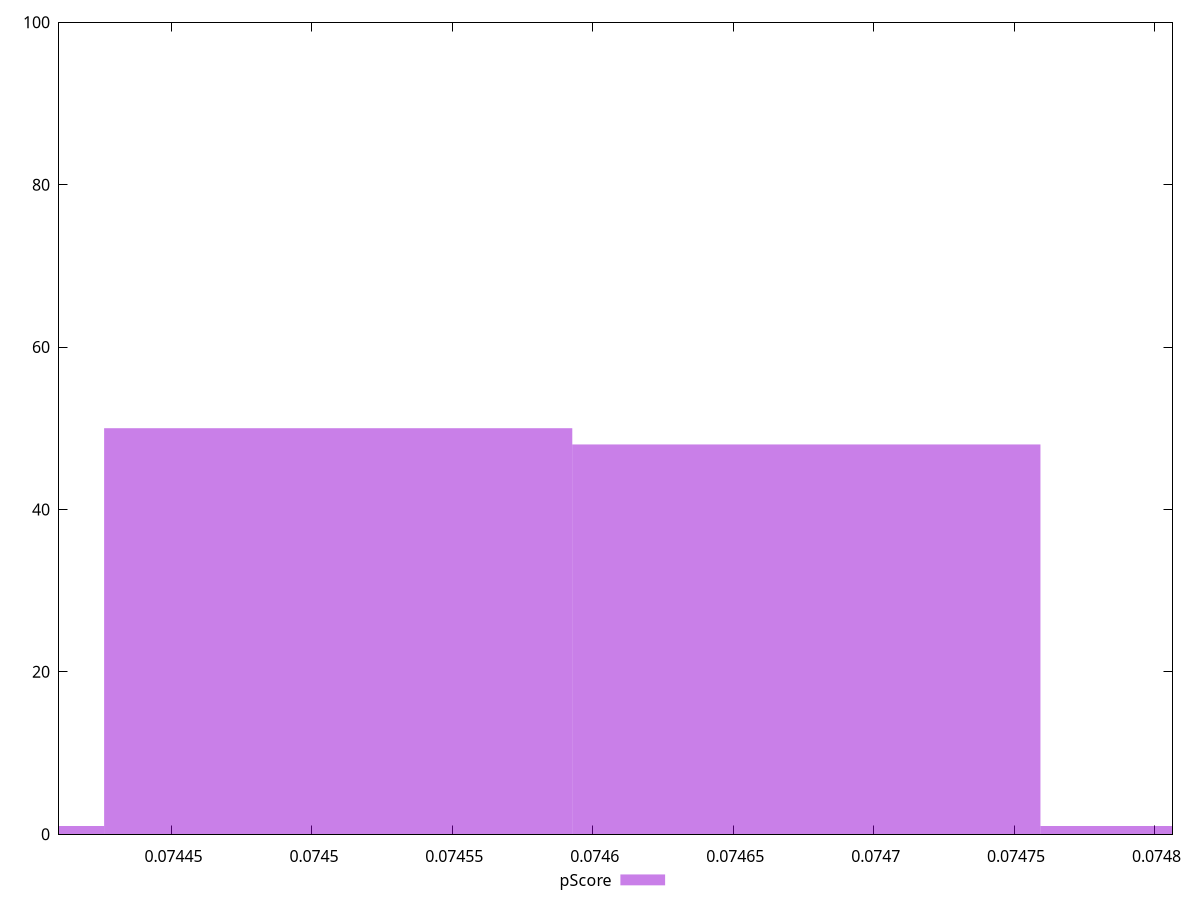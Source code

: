 reset

$pScore <<EOF
0.07484273622215679 1
0.07467604861364419 48
0.07450936100513159 50
0.07434267339661899 1
EOF

set key outside below
set boxwidth 0.00016668760851259863
set xrange [0.07440995283569873:0.07480640853320958]
set yrange [0:100]
set trange [0:100]
set style fill transparent solid 0.5 noborder
set terminal svg size 640, 490 enhanced background rgb 'white'
set output "reports/report_00030_2021-02-24T20-42-31.540Z/uses-long-cache-ttl/samples/music/pScore/histogram.svg"

plot $pScore title "pScore" with boxes

reset
